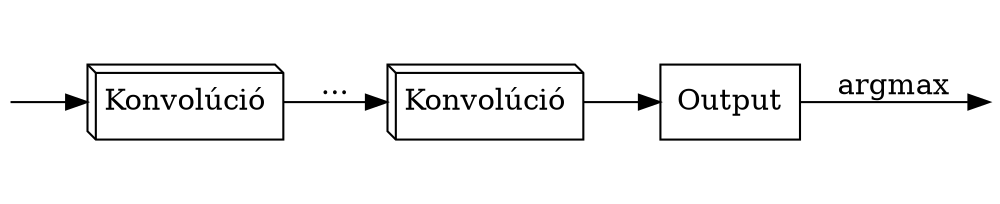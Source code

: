 digraph instance {
    graph [dpi=300]
    rankdir="LR"
    input [label="", shape="plaintext", width=0, height=1.25]
    conv1 [label="Konvolúció", shape="box3d", orientation=90]
    conv2 [label="Konvolúció", shape="box3d", orientation=90]
    score [label="Output", shape="Rectangle"]
    output [label="", shape="plaintext", width=0]

    input -> conv1
    conv1 -> conv2 [label="..."]
    conv2 -> score 
    score -> output [label="argmax"]

}
